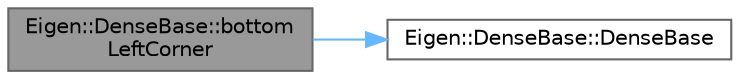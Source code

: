 digraph "Eigen::DenseBase::bottomLeftCorner"
{
 // LATEX_PDF_SIZE
  bgcolor="transparent";
  edge [fontname=Helvetica,fontsize=10,labelfontname=Helvetica,labelfontsize=10];
  node [fontname=Helvetica,fontsize=10,shape=box,height=0.2,width=0.4];
  rankdir="LR";
  Node1 [id="Node000001",label="Eigen::DenseBase::bottom\lLeftCorner",height=0.2,width=0.4,color="gray40", fillcolor="grey60", style="filled", fontcolor="black",tooltip="This is the const version of bottomLeftCorner<int, int>(Index, Index)."];
  Node1 -> Node2 [id="edge2_Node000001_Node000002",color="steelblue1",style="solid",tooltip=" "];
  Node2 [id="Node000002",label="Eigen::DenseBase::DenseBase",height=0.2,width=0.4,color="grey40", fillcolor="white", style="filled",URL="$class_eigen_1_1_dense_base.html#ae966dfaa11cfd07e87da040b7a9d8216",tooltip=" "];
}

